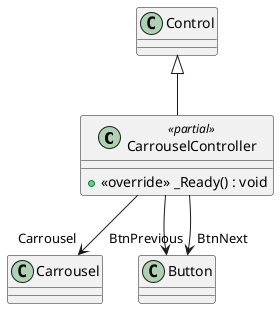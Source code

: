 @startuml
class CarrouselController <<partial>> {
    + <<override>> _Ready() : void
}
Control <|-- CarrouselController
CarrouselController --> "Carrousel" Carrousel
CarrouselController --> "BtnPrevious" Button
CarrouselController --> "BtnNext" Button
@enduml
